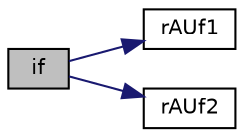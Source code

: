 digraph "if"
{
  bgcolor="transparent";
  edge [fontname="Helvetica",fontsize="10",labelfontname="Helvetica",labelfontsize="10"];
  node [fontname="Helvetica",fontsize="10",shape=record];
  rankdir="LR";
  Node1 [label="if",height=0.2,width=0.4,color="black", fillcolor="grey75", style="filled", fontcolor="black"];
  Node1 -> Node2 [color="midnightblue",fontsize="10",style="solid",fontname="Helvetica"];
  Node2 [label="rAUf1",height=0.2,width=0.4,color="black",URL="$a02967.html#af31cf73e8d316a6188f40d45cb1f191d"];
  Node1 -> Node3 [color="midnightblue",fontsize="10",style="solid",fontname="Helvetica"];
  Node3 [label="rAUf2",height=0.2,width=0.4,color="black",URL="$a02967.html#ab3722b38def952d21d9de4a6d962169a"];
}
